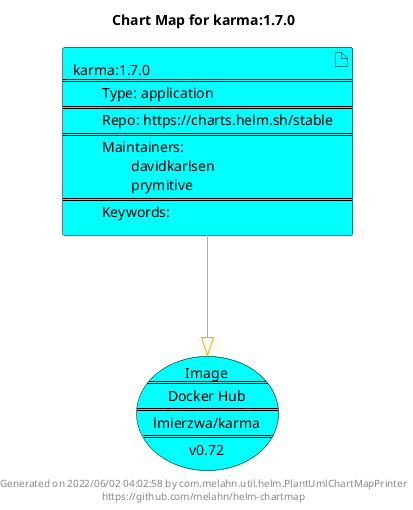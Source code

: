 @startuml
skinparam linetype ortho
skinparam backgroundColor white
skinparam usecaseBorderColor black
skinparam usecaseArrowColor LightSlateGray
skinparam artifactBorderColor black
skinparam artifactArrowColor LightSlateGray

title Chart Map for karma:1.7.0

'There is one referenced Helm Chart
artifact "karma:1.7.0\n====\n\tType: application\n====\n\tRepo: https://charts.helm.sh/stable\n====\n\tMaintainers: \n\t\tdavidkarlsen\n\t\tprymitive\n====\n\tKeywords: " as karma_1_7_0 #Aqua

'There is one referenced Docker Image
usecase "Image\n====\nDocker Hub\n====\nlmierzwa/karma\n====\nv0.72" as lmierzwa_karma_v0_72 #Cyan

'Chart Dependencies
karma_1_7_0--[#orange]-|>lmierzwa_karma_v0_72

center footer Generated on 2022/06/02 04:02:58 by com.melahn.util.helm.PlantUmlChartMapPrinter\nhttps://github.com/melahn/helm-chartmap
@enduml
